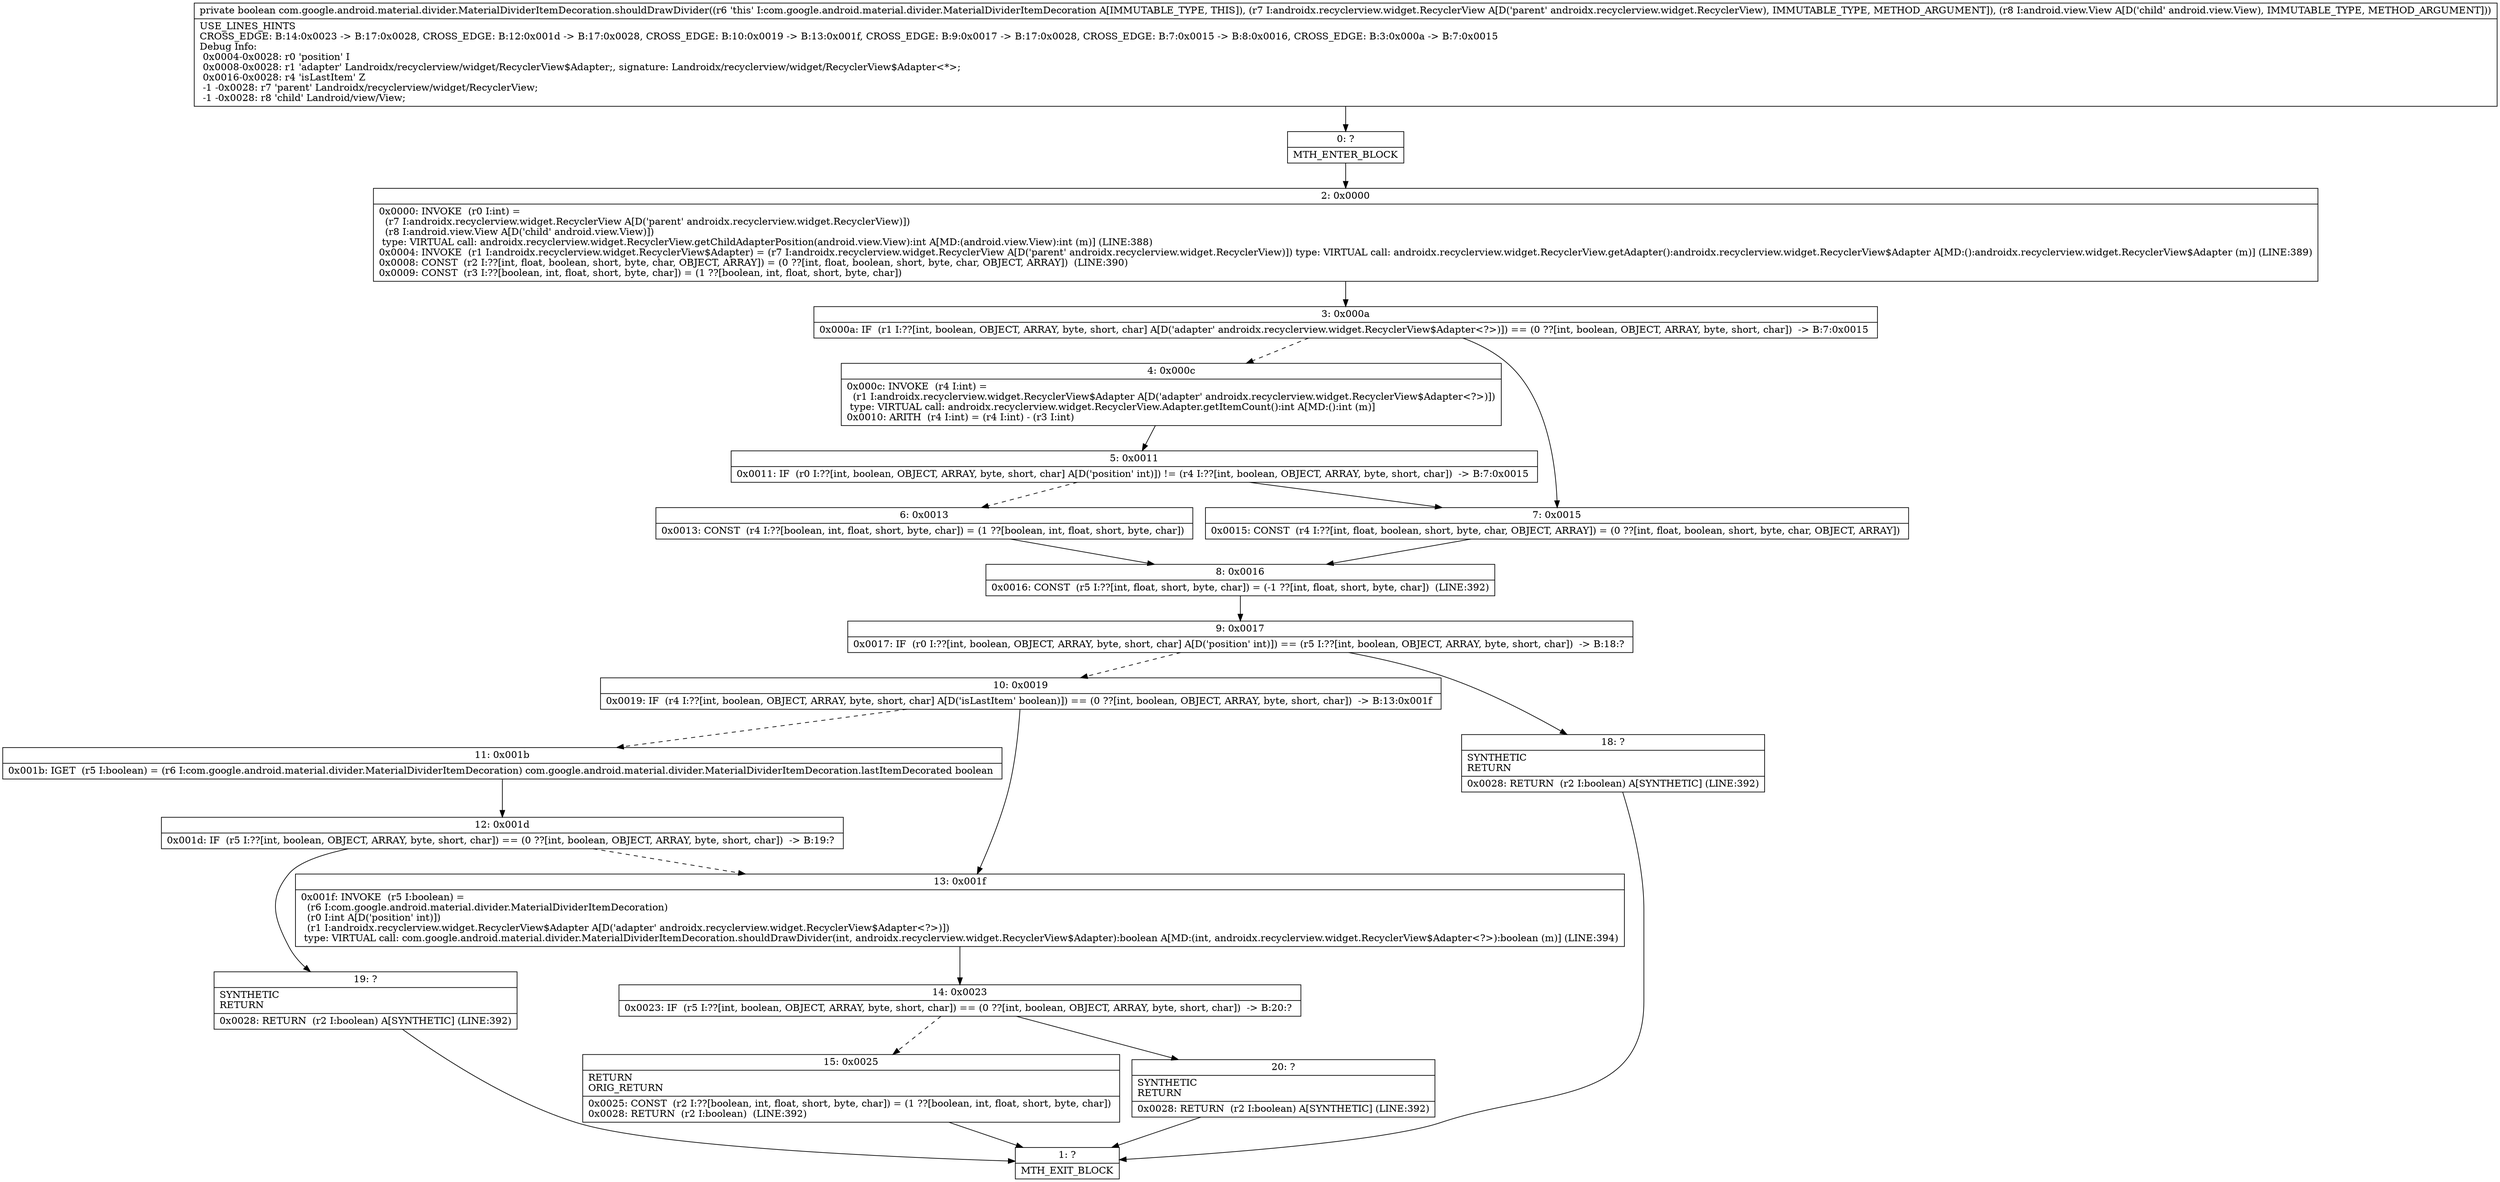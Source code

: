 digraph "CFG forcom.google.android.material.divider.MaterialDividerItemDecoration.shouldDrawDivider(Landroidx\/recyclerview\/widget\/RecyclerView;Landroid\/view\/View;)Z" {
Node_0 [shape=record,label="{0\:\ ?|MTH_ENTER_BLOCK\l}"];
Node_2 [shape=record,label="{2\:\ 0x0000|0x0000: INVOKE  (r0 I:int) = \l  (r7 I:androidx.recyclerview.widget.RecyclerView A[D('parent' androidx.recyclerview.widget.RecyclerView)])\l  (r8 I:android.view.View A[D('child' android.view.View)])\l type: VIRTUAL call: androidx.recyclerview.widget.RecyclerView.getChildAdapterPosition(android.view.View):int A[MD:(android.view.View):int (m)] (LINE:388)\l0x0004: INVOKE  (r1 I:androidx.recyclerview.widget.RecyclerView$Adapter) = (r7 I:androidx.recyclerview.widget.RecyclerView A[D('parent' androidx.recyclerview.widget.RecyclerView)]) type: VIRTUAL call: androidx.recyclerview.widget.RecyclerView.getAdapter():androidx.recyclerview.widget.RecyclerView$Adapter A[MD:():androidx.recyclerview.widget.RecyclerView$Adapter (m)] (LINE:389)\l0x0008: CONST  (r2 I:??[int, float, boolean, short, byte, char, OBJECT, ARRAY]) = (0 ??[int, float, boolean, short, byte, char, OBJECT, ARRAY])  (LINE:390)\l0x0009: CONST  (r3 I:??[boolean, int, float, short, byte, char]) = (1 ??[boolean, int, float, short, byte, char]) \l}"];
Node_3 [shape=record,label="{3\:\ 0x000a|0x000a: IF  (r1 I:??[int, boolean, OBJECT, ARRAY, byte, short, char] A[D('adapter' androidx.recyclerview.widget.RecyclerView$Adapter\<?\>)]) == (0 ??[int, boolean, OBJECT, ARRAY, byte, short, char])  \-\> B:7:0x0015 \l}"];
Node_4 [shape=record,label="{4\:\ 0x000c|0x000c: INVOKE  (r4 I:int) = \l  (r1 I:androidx.recyclerview.widget.RecyclerView$Adapter A[D('adapter' androidx.recyclerview.widget.RecyclerView$Adapter\<?\>)])\l type: VIRTUAL call: androidx.recyclerview.widget.RecyclerView.Adapter.getItemCount():int A[MD:():int (m)]\l0x0010: ARITH  (r4 I:int) = (r4 I:int) \- (r3 I:int) \l}"];
Node_5 [shape=record,label="{5\:\ 0x0011|0x0011: IF  (r0 I:??[int, boolean, OBJECT, ARRAY, byte, short, char] A[D('position' int)]) != (r4 I:??[int, boolean, OBJECT, ARRAY, byte, short, char])  \-\> B:7:0x0015 \l}"];
Node_6 [shape=record,label="{6\:\ 0x0013|0x0013: CONST  (r4 I:??[boolean, int, float, short, byte, char]) = (1 ??[boolean, int, float, short, byte, char]) \l}"];
Node_8 [shape=record,label="{8\:\ 0x0016|0x0016: CONST  (r5 I:??[int, float, short, byte, char]) = (\-1 ??[int, float, short, byte, char])  (LINE:392)\l}"];
Node_9 [shape=record,label="{9\:\ 0x0017|0x0017: IF  (r0 I:??[int, boolean, OBJECT, ARRAY, byte, short, char] A[D('position' int)]) == (r5 I:??[int, boolean, OBJECT, ARRAY, byte, short, char])  \-\> B:18:? \l}"];
Node_10 [shape=record,label="{10\:\ 0x0019|0x0019: IF  (r4 I:??[int, boolean, OBJECT, ARRAY, byte, short, char] A[D('isLastItem' boolean)]) == (0 ??[int, boolean, OBJECT, ARRAY, byte, short, char])  \-\> B:13:0x001f \l}"];
Node_11 [shape=record,label="{11\:\ 0x001b|0x001b: IGET  (r5 I:boolean) = (r6 I:com.google.android.material.divider.MaterialDividerItemDecoration) com.google.android.material.divider.MaterialDividerItemDecoration.lastItemDecorated boolean \l}"];
Node_12 [shape=record,label="{12\:\ 0x001d|0x001d: IF  (r5 I:??[int, boolean, OBJECT, ARRAY, byte, short, char]) == (0 ??[int, boolean, OBJECT, ARRAY, byte, short, char])  \-\> B:19:? \l}"];
Node_19 [shape=record,label="{19\:\ ?|SYNTHETIC\lRETURN\l|0x0028: RETURN  (r2 I:boolean) A[SYNTHETIC] (LINE:392)\l}"];
Node_1 [shape=record,label="{1\:\ ?|MTH_EXIT_BLOCK\l}"];
Node_13 [shape=record,label="{13\:\ 0x001f|0x001f: INVOKE  (r5 I:boolean) = \l  (r6 I:com.google.android.material.divider.MaterialDividerItemDecoration)\l  (r0 I:int A[D('position' int)])\l  (r1 I:androidx.recyclerview.widget.RecyclerView$Adapter A[D('adapter' androidx.recyclerview.widget.RecyclerView$Adapter\<?\>)])\l type: VIRTUAL call: com.google.android.material.divider.MaterialDividerItemDecoration.shouldDrawDivider(int, androidx.recyclerview.widget.RecyclerView$Adapter):boolean A[MD:(int, androidx.recyclerview.widget.RecyclerView$Adapter\<?\>):boolean (m)] (LINE:394)\l}"];
Node_14 [shape=record,label="{14\:\ 0x0023|0x0023: IF  (r5 I:??[int, boolean, OBJECT, ARRAY, byte, short, char]) == (0 ??[int, boolean, OBJECT, ARRAY, byte, short, char])  \-\> B:20:? \l}"];
Node_15 [shape=record,label="{15\:\ 0x0025|RETURN\lORIG_RETURN\l|0x0025: CONST  (r2 I:??[boolean, int, float, short, byte, char]) = (1 ??[boolean, int, float, short, byte, char]) \l0x0028: RETURN  (r2 I:boolean)  (LINE:392)\l}"];
Node_20 [shape=record,label="{20\:\ ?|SYNTHETIC\lRETURN\l|0x0028: RETURN  (r2 I:boolean) A[SYNTHETIC] (LINE:392)\l}"];
Node_18 [shape=record,label="{18\:\ ?|SYNTHETIC\lRETURN\l|0x0028: RETURN  (r2 I:boolean) A[SYNTHETIC] (LINE:392)\l}"];
Node_7 [shape=record,label="{7\:\ 0x0015|0x0015: CONST  (r4 I:??[int, float, boolean, short, byte, char, OBJECT, ARRAY]) = (0 ??[int, float, boolean, short, byte, char, OBJECT, ARRAY]) \l}"];
MethodNode[shape=record,label="{private boolean com.google.android.material.divider.MaterialDividerItemDecoration.shouldDrawDivider((r6 'this' I:com.google.android.material.divider.MaterialDividerItemDecoration A[IMMUTABLE_TYPE, THIS]), (r7 I:androidx.recyclerview.widget.RecyclerView A[D('parent' androidx.recyclerview.widget.RecyclerView), IMMUTABLE_TYPE, METHOD_ARGUMENT]), (r8 I:android.view.View A[D('child' android.view.View), IMMUTABLE_TYPE, METHOD_ARGUMENT]))  | USE_LINES_HINTS\lCROSS_EDGE: B:14:0x0023 \-\> B:17:0x0028, CROSS_EDGE: B:12:0x001d \-\> B:17:0x0028, CROSS_EDGE: B:10:0x0019 \-\> B:13:0x001f, CROSS_EDGE: B:9:0x0017 \-\> B:17:0x0028, CROSS_EDGE: B:7:0x0015 \-\> B:8:0x0016, CROSS_EDGE: B:3:0x000a \-\> B:7:0x0015\lDebug Info:\l  0x0004\-0x0028: r0 'position' I\l  0x0008\-0x0028: r1 'adapter' Landroidx\/recyclerview\/widget\/RecyclerView$Adapter;, signature: Landroidx\/recyclerview\/widget\/RecyclerView$Adapter\<*\>;\l  0x0016\-0x0028: r4 'isLastItem' Z\l  \-1 \-0x0028: r7 'parent' Landroidx\/recyclerview\/widget\/RecyclerView;\l  \-1 \-0x0028: r8 'child' Landroid\/view\/View;\l}"];
MethodNode -> Node_0;Node_0 -> Node_2;
Node_2 -> Node_3;
Node_3 -> Node_4[style=dashed];
Node_3 -> Node_7;
Node_4 -> Node_5;
Node_5 -> Node_6[style=dashed];
Node_5 -> Node_7;
Node_6 -> Node_8;
Node_8 -> Node_9;
Node_9 -> Node_10[style=dashed];
Node_9 -> Node_18;
Node_10 -> Node_11[style=dashed];
Node_10 -> Node_13;
Node_11 -> Node_12;
Node_12 -> Node_13[style=dashed];
Node_12 -> Node_19;
Node_19 -> Node_1;
Node_13 -> Node_14;
Node_14 -> Node_15[style=dashed];
Node_14 -> Node_20;
Node_15 -> Node_1;
Node_20 -> Node_1;
Node_18 -> Node_1;
Node_7 -> Node_8;
}

